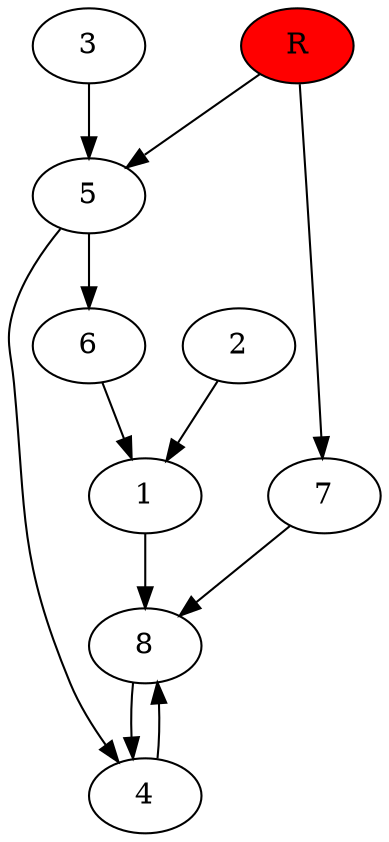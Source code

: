 digraph prb9786 {
	1
	2
	3
	4
	5
	6
	7
	8
	R [fillcolor="#ff0000" style=filled]
	1 -> 8
	2 -> 1
	3 -> 5
	4 -> 8
	5 -> 4
	5 -> 6
	6 -> 1
	7 -> 8
	8 -> 4
	R -> 5
	R -> 7
}

